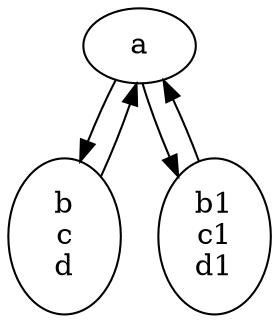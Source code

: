 digraph G {
  graph [name="eight-compact"]
a;
"b
c
d";
"b1
c1
d1";
a->"b
c
d" ;
"b
c
d"->a ;
a->"b1
c1
d1" ;
"b1
c1
d1"->a ;
}

